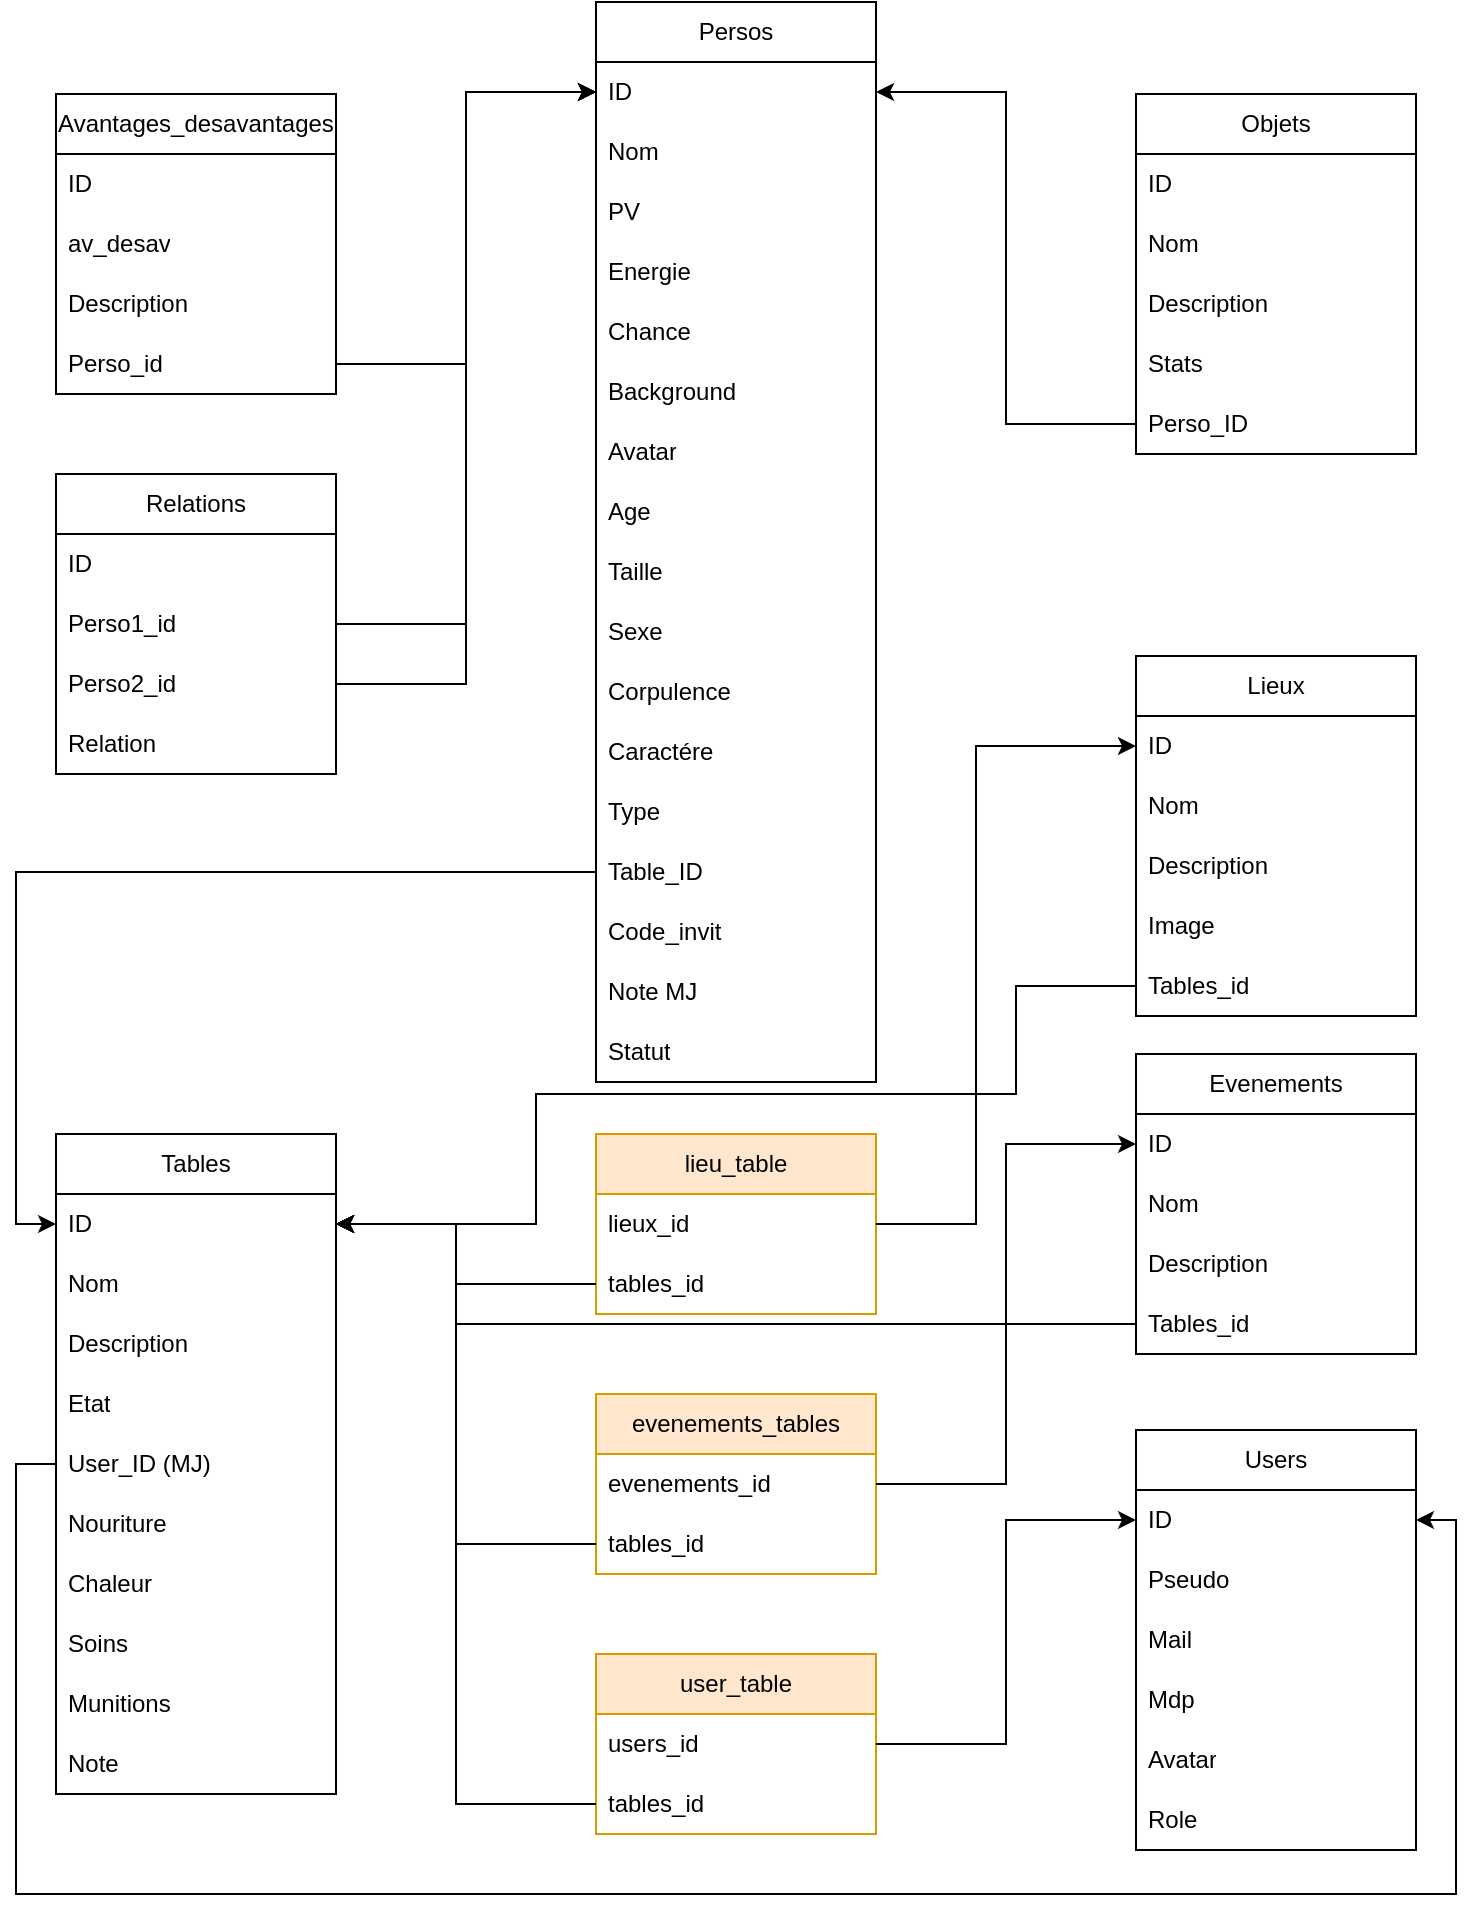 <mxfile version="21.3.3" type="github">
  <diagram name="Page-1" id="NU7h4PEyOXhozIoqkrHS">
    <mxGraphModel dx="1114" dy="576" grid="1" gridSize="10" guides="1" tooltips="1" connect="1" arrows="1" fold="1" page="1" pageScale="1" pageWidth="827" pageHeight="1169" math="0" shadow="0">
      <root>
        <mxCell id="0" />
        <mxCell id="1" parent="0" />
        <mxCell id="Tm3kEhpOj0Sd-seKIoYF-2" value="Persos" style="swimlane;fontStyle=0;childLayout=stackLayout;horizontal=1;startSize=30;horizontalStack=0;resizeParent=1;resizeParentMax=0;resizeLast=0;collapsible=1;marginBottom=0;whiteSpace=wrap;html=1;" parent="1" vertex="1">
          <mxGeometry x="330" y="14" width="140" height="540" as="geometry">
            <mxRectangle x="330" y="100" width="70" height="30" as="alternateBounds" />
          </mxGeometry>
        </mxCell>
        <mxCell id="Tm3kEhpOj0Sd-seKIoYF-3" value="ID" style="text;strokeColor=none;fillColor=none;align=left;verticalAlign=middle;spacingLeft=4;spacingRight=4;overflow=hidden;points=[[0,0.5],[1,0.5]];portConstraint=eastwest;rotatable=0;whiteSpace=wrap;html=1;" parent="Tm3kEhpOj0Sd-seKIoYF-2" vertex="1">
          <mxGeometry y="30" width="140" height="30" as="geometry" />
        </mxCell>
        <mxCell id="Tm3kEhpOj0Sd-seKIoYF-4" value="Nom" style="text;strokeColor=none;fillColor=none;align=left;verticalAlign=middle;spacingLeft=4;spacingRight=4;overflow=hidden;points=[[0,0.5],[1,0.5]];portConstraint=eastwest;rotatable=0;whiteSpace=wrap;html=1;" parent="Tm3kEhpOj0Sd-seKIoYF-2" vertex="1">
          <mxGeometry y="60" width="140" height="30" as="geometry" />
        </mxCell>
        <mxCell id="Tm3kEhpOj0Sd-seKIoYF-5" value="PV" style="text;strokeColor=none;fillColor=none;align=left;verticalAlign=middle;spacingLeft=4;spacingRight=4;overflow=hidden;points=[[0,0.5],[1,0.5]];portConstraint=eastwest;rotatable=0;whiteSpace=wrap;html=1;" parent="Tm3kEhpOj0Sd-seKIoYF-2" vertex="1">
          <mxGeometry y="90" width="140" height="30" as="geometry" />
        </mxCell>
        <mxCell id="Tm3kEhpOj0Sd-seKIoYF-6" value="Energie" style="text;strokeColor=none;fillColor=none;align=left;verticalAlign=middle;spacingLeft=4;spacingRight=4;overflow=hidden;points=[[0,0.5],[1,0.5]];portConstraint=eastwest;rotatable=0;whiteSpace=wrap;html=1;" parent="Tm3kEhpOj0Sd-seKIoYF-2" vertex="1">
          <mxGeometry y="120" width="140" height="30" as="geometry" />
        </mxCell>
        <mxCell id="Tm3kEhpOj0Sd-seKIoYF-7" value="Chance" style="text;strokeColor=none;fillColor=none;align=left;verticalAlign=middle;spacingLeft=4;spacingRight=4;overflow=hidden;points=[[0,0.5],[1,0.5]];portConstraint=eastwest;rotatable=0;whiteSpace=wrap;html=1;" parent="Tm3kEhpOj0Sd-seKIoYF-2" vertex="1">
          <mxGeometry y="150" width="140" height="30" as="geometry" />
        </mxCell>
        <mxCell id="Tm3kEhpOj0Sd-seKIoYF-8" value="Background" style="text;strokeColor=none;fillColor=none;align=left;verticalAlign=middle;spacingLeft=4;spacingRight=4;overflow=hidden;points=[[0,0.5],[1,0.5]];portConstraint=eastwest;rotatable=0;whiteSpace=wrap;html=1;" parent="Tm3kEhpOj0Sd-seKIoYF-2" vertex="1">
          <mxGeometry y="180" width="140" height="30" as="geometry" />
        </mxCell>
        <mxCell id="Tm3kEhpOj0Sd-seKIoYF-9" value="Avatar" style="text;strokeColor=none;fillColor=none;align=left;verticalAlign=middle;spacingLeft=4;spacingRight=4;overflow=hidden;points=[[0,0.5],[1,0.5]];portConstraint=eastwest;rotatable=0;whiteSpace=wrap;html=1;" parent="Tm3kEhpOj0Sd-seKIoYF-2" vertex="1">
          <mxGeometry y="210" width="140" height="30" as="geometry" />
        </mxCell>
        <mxCell id="Tm3kEhpOj0Sd-seKIoYF-10" value="Age" style="text;strokeColor=none;fillColor=none;align=left;verticalAlign=middle;spacingLeft=4;spacingRight=4;overflow=hidden;points=[[0,0.5],[1,0.5]];portConstraint=eastwest;rotatable=0;whiteSpace=wrap;html=1;" parent="Tm3kEhpOj0Sd-seKIoYF-2" vertex="1">
          <mxGeometry y="240" width="140" height="30" as="geometry" />
        </mxCell>
        <mxCell id="Tm3kEhpOj0Sd-seKIoYF-11" value="Taille" style="text;strokeColor=none;fillColor=none;align=left;verticalAlign=middle;spacingLeft=4;spacingRight=4;overflow=hidden;points=[[0,0.5],[1,0.5]];portConstraint=eastwest;rotatable=0;whiteSpace=wrap;html=1;" parent="Tm3kEhpOj0Sd-seKIoYF-2" vertex="1">
          <mxGeometry y="270" width="140" height="30" as="geometry" />
        </mxCell>
        <mxCell id="Tm3kEhpOj0Sd-seKIoYF-12" value="Sexe" style="text;strokeColor=none;fillColor=none;align=left;verticalAlign=middle;spacingLeft=4;spacingRight=4;overflow=hidden;points=[[0,0.5],[1,0.5]];portConstraint=eastwest;rotatable=0;whiteSpace=wrap;html=1;" parent="Tm3kEhpOj0Sd-seKIoYF-2" vertex="1">
          <mxGeometry y="300" width="140" height="30" as="geometry" />
        </mxCell>
        <mxCell id="Tm3kEhpOj0Sd-seKIoYF-13" value="Corpulence" style="text;strokeColor=none;fillColor=none;align=left;verticalAlign=middle;spacingLeft=4;spacingRight=4;overflow=hidden;points=[[0,0.5],[1,0.5]];portConstraint=eastwest;rotatable=0;whiteSpace=wrap;html=1;" parent="Tm3kEhpOj0Sd-seKIoYF-2" vertex="1">
          <mxGeometry y="330" width="140" height="30" as="geometry" />
        </mxCell>
        <mxCell id="Tm3kEhpOj0Sd-seKIoYF-14" value="Caractére" style="text;strokeColor=none;fillColor=none;align=left;verticalAlign=middle;spacingLeft=4;spacingRight=4;overflow=hidden;points=[[0,0.5],[1,0.5]];portConstraint=eastwest;rotatable=0;whiteSpace=wrap;html=1;" parent="Tm3kEhpOj0Sd-seKIoYF-2" vertex="1">
          <mxGeometry y="360" width="140" height="30" as="geometry" />
        </mxCell>
        <mxCell id="Tm3kEhpOj0Sd-seKIoYF-15" value="Type" style="text;strokeColor=none;fillColor=none;align=left;verticalAlign=middle;spacingLeft=4;spacingRight=4;overflow=hidden;points=[[0,0.5],[1,0.5]];portConstraint=eastwest;rotatable=0;whiteSpace=wrap;html=1;" parent="Tm3kEhpOj0Sd-seKIoYF-2" vertex="1">
          <mxGeometry y="390" width="140" height="30" as="geometry" />
        </mxCell>
        <mxCell id="Tm3kEhpOj0Sd-seKIoYF-16" value="Table_ID" style="text;strokeColor=none;fillColor=none;align=left;verticalAlign=middle;spacingLeft=4;spacingRight=4;overflow=hidden;points=[[0,0.5],[1,0.5]];portConstraint=eastwest;rotatable=0;whiteSpace=wrap;html=1;" parent="Tm3kEhpOj0Sd-seKIoYF-2" vertex="1">
          <mxGeometry y="420" width="140" height="30" as="geometry" />
        </mxCell>
        <mxCell id="Tm3kEhpOj0Sd-seKIoYF-17" value="Code_invit" style="text;strokeColor=none;fillColor=none;align=left;verticalAlign=middle;spacingLeft=4;spacingRight=4;overflow=hidden;points=[[0,0.5],[1,0.5]];portConstraint=eastwest;rotatable=0;whiteSpace=wrap;html=1;" parent="Tm3kEhpOj0Sd-seKIoYF-2" vertex="1">
          <mxGeometry y="450" width="140" height="30" as="geometry" />
        </mxCell>
        <mxCell id="XPsmGzxPjXJV_lN4CJlC-1" value="Note MJ" style="text;strokeColor=none;fillColor=none;align=left;verticalAlign=middle;spacingLeft=4;spacingRight=4;overflow=hidden;points=[[0,0.5],[1,0.5]];portConstraint=eastwest;rotatable=0;whiteSpace=wrap;html=1;" vertex="1" parent="Tm3kEhpOj0Sd-seKIoYF-2">
          <mxGeometry y="480" width="140" height="30" as="geometry" />
        </mxCell>
        <mxCell id="XPsmGzxPjXJV_lN4CJlC-2" value="Statut" style="text;strokeColor=none;fillColor=none;align=left;verticalAlign=middle;spacingLeft=4;spacingRight=4;overflow=hidden;points=[[0,0.5],[1,0.5]];portConstraint=eastwest;rotatable=0;whiteSpace=wrap;html=1;" vertex="1" parent="Tm3kEhpOj0Sd-seKIoYF-2">
          <mxGeometry y="510" width="140" height="30" as="geometry" />
        </mxCell>
        <mxCell id="Tm3kEhpOj0Sd-seKIoYF-18" value="Avantages_desavantages" style="swimlane;fontStyle=0;childLayout=stackLayout;horizontal=1;startSize=30;horizontalStack=0;resizeParent=1;resizeParentMax=0;resizeLast=0;collapsible=1;marginBottom=0;whiteSpace=wrap;html=1;" parent="1" vertex="1">
          <mxGeometry x="60" y="60" width="140" height="150" as="geometry" />
        </mxCell>
        <mxCell id="Tm3kEhpOj0Sd-seKIoYF-19" value="ID" style="text;strokeColor=none;fillColor=none;align=left;verticalAlign=middle;spacingLeft=4;spacingRight=4;overflow=hidden;points=[[0,0.5],[1,0.5]];portConstraint=eastwest;rotatable=0;whiteSpace=wrap;html=1;" parent="Tm3kEhpOj0Sd-seKIoYF-18" vertex="1">
          <mxGeometry y="30" width="140" height="30" as="geometry" />
        </mxCell>
        <mxCell id="Tm3kEhpOj0Sd-seKIoYF-20" value="av_desav" style="text;strokeColor=none;fillColor=none;align=left;verticalAlign=middle;spacingLeft=4;spacingRight=4;overflow=hidden;points=[[0,0.5],[1,0.5]];portConstraint=eastwest;rotatable=0;whiteSpace=wrap;html=1;" parent="Tm3kEhpOj0Sd-seKIoYF-18" vertex="1">
          <mxGeometry y="60" width="140" height="30" as="geometry" />
        </mxCell>
        <mxCell id="Tm3kEhpOj0Sd-seKIoYF-21" value="Description" style="text;strokeColor=none;fillColor=none;align=left;verticalAlign=middle;spacingLeft=4;spacingRight=4;overflow=hidden;points=[[0,0.5],[1,0.5]];portConstraint=eastwest;rotatable=0;whiteSpace=wrap;html=1;" parent="Tm3kEhpOj0Sd-seKIoYF-18" vertex="1">
          <mxGeometry y="90" width="140" height="30" as="geometry" />
        </mxCell>
        <mxCell id="Tm3kEhpOj0Sd-seKIoYF-22" value="Perso_id" style="text;strokeColor=none;fillColor=none;align=left;verticalAlign=middle;spacingLeft=4;spacingRight=4;overflow=hidden;points=[[0,0.5],[1,0.5]];portConstraint=eastwest;rotatable=0;whiteSpace=wrap;html=1;" parent="Tm3kEhpOj0Sd-seKIoYF-18" vertex="1">
          <mxGeometry y="120" width="140" height="30" as="geometry" />
        </mxCell>
        <mxCell id="Tm3kEhpOj0Sd-seKIoYF-23" value="Relations" style="swimlane;fontStyle=0;childLayout=stackLayout;horizontal=1;startSize=30;horizontalStack=0;resizeParent=1;resizeParentMax=0;resizeLast=0;collapsible=1;marginBottom=0;whiteSpace=wrap;html=1;" parent="1" vertex="1">
          <mxGeometry x="60" y="250" width="140" height="150" as="geometry">
            <mxRectangle x="60" y="290" width="90" height="30" as="alternateBounds" />
          </mxGeometry>
        </mxCell>
        <mxCell id="Tm3kEhpOj0Sd-seKIoYF-24" value="ID" style="text;strokeColor=none;fillColor=none;align=left;verticalAlign=middle;spacingLeft=4;spacingRight=4;overflow=hidden;points=[[0,0.5],[1,0.5]];portConstraint=eastwest;rotatable=0;whiteSpace=wrap;html=1;" parent="Tm3kEhpOj0Sd-seKIoYF-23" vertex="1">
          <mxGeometry y="30" width="140" height="30" as="geometry" />
        </mxCell>
        <mxCell id="Tm3kEhpOj0Sd-seKIoYF-25" value="Perso1_id" style="text;strokeColor=none;fillColor=none;align=left;verticalAlign=middle;spacingLeft=4;spacingRight=4;overflow=hidden;points=[[0,0.5],[1,0.5]];portConstraint=eastwest;rotatable=0;whiteSpace=wrap;html=1;" parent="Tm3kEhpOj0Sd-seKIoYF-23" vertex="1">
          <mxGeometry y="60" width="140" height="30" as="geometry" />
        </mxCell>
        <mxCell id="Tm3kEhpOj0Sd-seKIoYF-26" value="Perso2_id" style="text;strokeColor=none;fillColor=none;align=left;verticalAlign=middle;spacingLeft=4;spacingRight=4;overflow=hidden;points=[[0,0.5],[1,0.5]];portConstraint=eastwest;rotatable=0;whiteSpace=wrap;html=1;" parent="Tm3kEhpOj0Sd-seKIoYF-23" vertex="1">
          <mxGeometry y="90" width="140" height="30" as="geometry" />
        </mxCell>
        <mxCell id="Tm3kEhpOj0Sd-seKIoYF-27" value="Relation" style="text;strokeColor=none;fillColor=none;align=left;verticalAlign=middle;spacingLeft=4;spacingRight=4;overflow=hidden;points=[[0,0.5],[1,0.5]];portConstraint=eastwest;rotatable=0;whiteSpace=wrap;html=1;" parent="Tm3kEhpOj0Sd-seKIoYF-23" vertex="1">
          <mxGeometry y="120" width="140" height="30" as="geometry" />
        </mxCell>
        <mxCell id="Tm3kEhpOj0Sd-seKIoYF-28" value="Tables" style="swimlane;fontStyle=0;childLayout=stackLayout;horizontal=1;startSize=30;horizontalStack=0;resizeParent=1;resizeParentMax=0;resizeLast=0;collapsible=1;marginBottom=0;whiteSpace=wrap;html=1;" parent="1" vertex="1">
          <mxGeometry x="60" y="580" width="140" height="330" as="geometry" />
        </mxCell>
        <mxCell id="Tm3kEhpOj0Sd-seKIoYF-29" value="ID" style="text;strokeColor=none;fillColor=none;align=left;verticalAlign=middle;spacingLeft=4;spacingRight=4;overflow=hidden;points=[[0,0.5],[1,0.5]];portConstraint=eastwest;rotatable=0;whiteSpace=wrap;html=1;" parent="Tm3kEhpOj0Sd-seKIoYF-28" vertex="1">
          <mxGeometry y="30" width="140" height="30" as="geometry" />
        </mxCell>
        <mxCell id="Tm3kEhpOj0Sd-seKIoYF-30" value="Nom" style="text;strokeColor=none;fillColor=none;align=left;verticalAlign=middle;spacingLeft=4;spacingRight=4;overflow=hidden;points=[[0,0.5],[1,0.5]];portConstraint=eastwest;rotatable=0;whiteSpace=wrap;html=1;" parent="Tm3kEhpOj0Sd-seKIoYF-28" vertex="1">
          <mxGeometry y="60" width="140" height="30" as="geometry" />
        </mxCell>
        <mxCell id="Tm3kEhpOj0Sd-seKIoYF-31" value="Description" style="text;strokeColor=none;fillColor=none;align=left;verticalAlign=middle;spacingLeft=4;spacingRight=4;overflow=hidden;points=[[0,0.5],[1,0.5]];portConstraint=eastwest;rotatable=0;whiteSpace=wrap;html=1;" parent="Tm3kEhpOj0Sd-seKIoYF-28" vertex="1">
          <mxGeometry y="90" width="140" height="30" as="geometry" />
        </mxCell>
        <mxCell id="Tm3kEhpOj0Sd-seKIoYF-32" value="Etat" style="text;strokeColor=none;fillColor=none;align=left;verticalAlign=middle;spacingLeft=4;spacingRight=4;overflow=hidden;points=[[0,0.5],[1,0.5]];portConstraint=eastwest;rotatable=0;whiteSpace=wrap;html=1;" parent="Tm3kEhpOj0Sd-seKIoYF-28" vertex="1">
          <mxGeometry y="120" width="140" height="30" as="geometry" />
        </mxCell>
        <mxCell id="Tm3kEhpOj0Sd-seKIoYF-33" value="User_ID (MJ)" style="text;strokeColor=none;fillColor=none;align=left;verticalAlign=middle;spacingLeft=4;spacingRight=4;overflow=hidden;points=[[0,0.5],[1,0.5]];portConstraint=eastwest;rotatable=0;whiteSpace=wrap;html=1;" parent="Tm3kEhpOj0Sd-seKIoYF-28" vertex="1">
          <mxGeometry y="150" width="140" height="30" as="geometry" />
        </mxCell>
        <mxCell id="Tm3kEhpOj0Sd-seKIoYF-34" value="Nouriture" style="text;strokeColor=none;fillColor=none;align=left;verticalAlign=middle;spacingLeft=4;spacingRight=4;overflow=hidden;points=[[0,0.5],[1,0.5]];portConstraint=eastwest;rotatable=0;whiteSpace=wrap;html=1;" parent="Tm3kEhpOj0Sd-seKIoYF-28" vertex="1">
          <mxGeometry y="180" width="140" height="30" as="geometry" />
        </mxCell>
        <mxCell id="Tm3kEhpOj0Sd-seKIoYF-35" value="Chaleur" style="text;strokeColor=none;fillColor=none;align=left;verticalAlign=middle;spacingLeft=4;spacingRight=4;overflow=hidden;points=[[0,0.5],[1,0.5]];portConstraint=eastwest;rotatable=0;whiteSpace=wrap;html=1;" parent="Tm3kEhpOj0Sd-seKIoYF-28" vertex="1">
          <mxGeometry y="210" width="140" height="30" as="geometry" />
        </mxCell>
        <mxCell id="Tm3kEhpOj0Sd-seKIoYF-36" value="Soins" style="text;strokeColor=none;fillColor=none;align=left;verticalAlign=middle;spacingLeft=4;spacingRight=4;overflow=hidden;points=[[0,0.5],[1,0.5]];portConstraint=eastwest;rotatable=0;whiteSpace=wrap;html=1;" parent="Tm3kEhpOj0Sd-seKIoYF-28" vertex="1">
          <mxGeometry y="240" width="140" height="30" as="geometry" />
        </mxCell>
        <mxCell id="Tm3kEhpOj0Sd-seKIoYF-37" value="Munitions" style="text;strokeColor=none;fillColor=none;align=left;verticalAlign=middle;spacingLeft=4;spacingRight=4;overflow=hidden;points=[[0,0.5],[1,0.5]];portConstraint=eastwest;rotatable=0;whiteSpace=wrap;html=1;" parent="Tm3kEhpOj0Sd-seKIoYF-28" vertex="1">
          <mxGeometry y="270" width="140" height="30" as="geometry" />
        </mxCell>
        <mxCell id="Tm3kEhpOj0Sd-seKIoYF-38" value="Note" style="text;strokeColor=none;fillColor=none;align=left;verticalAlign=middle;spacingLeft=4;spacingRight=4;overflow=hidden;points=[[0,0.5],[1,0.5]];portConstraint=eastwest;rotatable=0;whiteSpace=wrap;html=1;" parent="Tm3kEhpOj0Sd-seKIoYF-28" vertex="1">
          <mxGeometry y="300" width="140" height="30" as="geometry" />
        </mxCell>
        <mxCell id="Tm3kEhpOj0Sd-seKIoYF-39" value="Objets" style="swimlane;fontStyle=0;childLayout=stackLayout;horizontal=1;startSize=30;horizontalStack=0;resizeParent=1;resizeParentMax=0;resizeLast=0;collapsible=1;marginBottom=0;whiteSpace=wrap;html=1;" parent="1" vertex="1">
          <mxGeometry x="600" y="60" width="140" height="180" as="geometry" />
        </mxCell>
        <mxCell id="Tm3kEhpOj0Sd-seKIoYF-40" value="ID" style="text;strokeColor=none;fillColor=none;align=left;verticalAlign=middle;spacingLeft=4;spacingRight=4;overflow=hidden;points=[[0,0.5],[1,0.5]];portConstraint=eastwest;rotatable=0;whiteSpace=wrap;html=1;" parent="Tm3kEhpOj0Sd-seKIoYF-39" vertex="1">
          <mxGeometry y="30" width="140" height="30" as="geometry" />
        </mxCell>
        <mxCell id="Tm3kEhpOj0Sd-seKIoYF-41" value="Nom" style="text;strokeColor=none;fillColor=none;align=left;verticalAlign=middle;spacingLeft=4;spacingRight=4;overflow=hidden;points=[[0,0.5],[1,0.5]];portConstraint=eastwest;rotatable=0;whiteSpace=wrap;html=1;" parent="Tm3kEhpOj0Sd-seKIoYF-39" vertex="1">
          <mxGeometry y="60" width="140" height="30" as="geometry" />
        </mxCell>
        <mxCell id="Tm3kEhpOj0Sd-seKIoYF-42" value="Description" style="text;strokeColor=none;fillColor=none;align=left;verticalAlign=middle;spacingLeft=4;spacingRight=4;overflow=hidden;points=[[0,0.5],[1,0.5]];portConstraint=eastwest;rotatable=0;whiteSpace=wrap;html=1;" parent="Tm3kEhpOj0Sd-seKIoYF-39" vertex="1">
          <mxGeometry y="90" width="140" height="30" as="geometry" />
        </mxCell>
        <mxCell id="Tm3kEhpOj0Sd-seKIoYF-43" value="Stats" style="text;strokeColor=none;fillColor=none;align=left;verticalAlign=middle;spacingLeft=4;spacingRight=4;overflow=hidden;points=[[0,0.5],[1,0.5]];portConstraint=eastwest;rotatable=0;whiteSpace=wrap;html=1;" parent="Tm3kEhpOj0Sd-seKIoYF-39" vertex="1">
          <mxGeometry y="120" width="140" height="30" as="geometry" />
        </mxCell>
        <mxCell id="Tm3kEhpOj0Sd-seKIoYF-44" value="Perso_ID" style="text;strokeColor=none;fillColor=none;align=left;verticalAlign=middle;spacingLeft=4;spacingRight=4;overflow=hidden;points=[[0,0.5],[1,0.5]];portConstraint=eastwest;rotatable=0;whiteSpace=wrap;html=1;" parent="Tm3kEhpOj0Sd-seKIoYF-39" vertex="1">
          <mxGeometry y="150" width="140" height="30" as="geometry" />
        </mxCell>
        <mxCell id="Tm3kEhpOj0Sd-seKIoYF-45" value="lieu_table" style="swimlane;fontStyle=0;childLayout=stackLayout;horizontal=1;startSize=30;horizontalStack=0;resizeParent=1;resizeParentMax=0;resizeLast=0;collapsible=1;marginBottom=0;whiteSpace=wrap;html=1;fillColor=#ffe6cc;strokeColor=#d79b00;" parent="1" vertex="1">
          <mxGeometry x="330" y="580" width="140" height="90" as="geometry" />
        </mxCell>
        <mxCell id="Tm3kEhpOj0Sd-seKIoYF-46" value="lieux_id" style="text;strokeColor=none;fillColor=none;align=left;verticalAlign=middle;spacingLeft=4;spacingRight=4;overflow=hidden;points=[[0,0.5],[1,0.5]];portConstraint=eastwest;rotatable=0;whiteSpace=wrap;html=1;" parent="Tm3kEhpOj0Sd-seKIoYF-45" vertex="1">
          <mxGeometry y="30" width="140" height="30" as="geometry" />
        </mxCell>
        <mxCell id="Tm3kEhpOj0Sd-seKIoYF-47" value="tables_id" style="text;strokeColor=none;fillColor=none;align=left;verticalAlign=middle;spacingLeft=4;spacingRight=4;overflow=hidden;points=[[0,0.5],[1,0.5]];portConstraint=eastwest;rotatable=0;whiteSpace=wrap;html=1;" parent="Tm3kEhpOj0Sd-seKIoYF-45" vertex="1">
          <mxGeometry y="60" width="140" height="30" as="geometry" />
        </mxCell>
        <mxCell id="Tm3kEhpOj0Sd-seKIoYF-48" value="evenements_tables" style="swimlane;fontStyle=0;childLayout=stackLayout;horizontal=1;startSize=30;horizontalStack=0;resizeParent=1;resizeParentMax=0;resizeLast=0;collapsible=1;marginBottom=0;whiteSpace=wrap;html=1;fillColor=#ffe6cc;strokeColor=#d79b00;" parent="1" vertex="1">
          <mxGeometry x="330" y="710" width="140" height="90" as="geometry" />
        </mxCell>
        <mxCell id="Tm3kEhpOj0Sd-seKIoYF-49" value="evenements_id" style="text;strokeColor=none;fillColor=none;align=left;verticalAlign=middle;spacingLeft=4;spacingRight=4;overflow=hidden;points=[[0,0.5],[1,0.5]];portConstraint=eastwest;rotatable=0;whiteSpace=wrap;html=1;" parent="Tm3kEhpOj0Sd-seKIoYF-48" vertex="1">
          <mxGeometry y="30" width="140" height="30" as="geometry" />
        </mxCell>
        <mxCell id="Tm3kEhpOj0Sd-seKIoYF-50" value="tables_id" style="text;strokeColor=none;fillColor=none;align=left;verticalAlign=middle;spacingLeft=4;spacingRight=4;overflow=hidden;points=[[0,0.5],[1,0.5]];portConstraint=eastwest;rotatable=0;whiteSpace=wrap;html=1;" parent="Tm3kEhpOj0Sd-seKIoYF-48" vertex="1">
          <mxGeometry y="60" width="140" height="30" as="geometry" />
        </mxCell>
        <mxCell id="Tm3kEhpOj0Sd-seKIoYF-51" value="Lieux" style="swimlane;fontStyle=0;childLayout=stackLayout;horizontal=1;startSize=30;horizontalStack=0;resizeParent=1;resizeParentMax=0;resizeLast=0;collapsible=1;marginBottom=0;whiteSpace=wrap;html=1;" parent="1" vertex="1">
          <mxGeometry x="600" y="341" width="140" height="180" as="geometry" />
        </mxCell>
        <mxCell id="Tm3kEhpOj0Sd-seKIoYF-52" value="ID" style="text;strokeColor=none;fillColor=none;align=left;verticalAlign=middle;spacingLeft=4;spacingRight=4;overflow=hidden;points=[[0,0.5],[1,0.5]];portConstraint=eastwest;rotatable=0;whiteSpace=wrap;html=1;" parent="Tm3kEhpOj0Sd-seKIoYF-51" vertex="1">
          <mxGeometry y="30" width="140" height="30" as="geometry" />
        </mxCell>
        <mxCell id="Tm3kEhpOj0Sd-seKIoYF-53" value="Nom" style="text;strokeColor=none;fillColor=none;align=left;verticalAlign=middle;spacingLeft=4;spacingRight=4;overflow=hidden;points=[[0,0.5],[1,0.5]];portConstraint=eastwest;rotatable=0;whiteSpace=wrap;html=1;" parent="Tm3kEhpOj0Sd-seKIoYF-51" vertex="1">
          <mxGeometry y="60" width="140" height="30" as="geometry" />
        </mxCell>
        <mxCell id="Tm3kEhpOj0Sd-seKIoYF-54" value="Description" style="text;strokeColor=none;fillColor=none;align=left;verticalAlign=middle;spacingLeft=4;spacingRight=4;overflow=hidden;points=[[0,0.5],[1,0.5]];portConstraint=eastwest;rotatable=0;whiteSpace=wrap;html=1;" parent="Tm3kEhpOj0Sd-seKIoYF-51" vertex="1">
          <mxGeometry y="90" width="140" height="30" as="geometry" />
        </mxCell>
        <mxCell id="Tm3kEhpOj0Sd-seKIoYF-55" value="Image" style="text;strokeColor=none;fillColor=none;align=left;verticalAlign=middle;spacingLeft=4;spacingRight=4;overflow=hidden;points=[[0,0.5],[1,0.5]];portConstraint=eastwest;rotatable=0;whiteSpace=wrap;html=1;" parent="Tm3kEhpOj0Sd-seKIoYF-51" vertex="1">
          <mxGeometry y="120" width="140" height="30" as="geometry" />
        </mxCell>
        <mxCell id="Tm3kEhpOj0Sd-seKIoYF-56" value="Tables_id" style="text;strokeColor=none;fillColor=none;align=left;verticalAlign=middle;spacingLeft=4;spacingRight=4;overflow=hidden;points=[[0,0.5],[1,0.5]];portConstraint=eastwest;rotatable=0;whiteSpace=wrap;html=1;" parent="Tm3kEhpOj0Sd-seKIoYF-51" vertex="1">
          <mxGeometry y="150" width="140" height="30" as="geometry" />
        </mxCell>
        <mxCell id="Tm3kEhpOj0Sd-seKIoYF-57" value="Evenements" style="swimlane;fontStyle=0;childLayout=stackLayout;horizontal=1;startSize=30;horizontalStack=0;resizeParent=1;resizeParentMax=0;resizeLast=0;collapsible=1;marginBottom=0;whiteSpace=wrap;html=1;" parent="1" vertex="1">
          <mxGeometry x="600" y="540" width="140" height="150" as="geometry" />
        </mxCell>
        <mxCell id="Tm3kEhpOj0Sd-seKIoYF-58" value="ID" style="text;strokeColor=none;fillColor=none;align=left;verticalAlign=middle;spacingLeft=4;spacingRight=4;overflow=hidden;points=[[0,0.5],[1,0.5]];portConstraint=eastwest;rotatable=0;whiteSpace=wrap;html=1;" parent="Tm3kEhpOj0Sd-seKIoYF-57" vertex="1">
          <mxGeometry y="30" width="140" height="30" as="geometry" />
        </mxCell>
        <mxCell id="Tm3kEhpOj0Sd-seKIoYF-59" value="Nom" style="text;strokeColor=none;fillColor=none;align=left;verticalAlign=middle;spacingLeft=4;spacingRight=4;overflow=hidden;points=[[0,0.5],[1,0.5]];portConstraint=eastwest;rotatable=0;whiteSpace=wrap;html=1;" parent="Tm3kEhpOj0Sd-seKIoYF-57" vertex="1">
          <mxGeometry y="60" width="140" height="30" as="geometry" />
        </mxCell>
        <mxCell id="Tm3kEhpOj0Sd-seKIoYF-60" value="Description" style="text;strokeColor=none;fillColor=none;align=left;verticalAlign=middle;spacingLeft=4;spacingRight=4;overflow=hidden;points=[[0,0.5],[1,0.5]];portConstraint=eastwest;rotatable=0;whiteSpace=wrap;html=1;" parent="Tm3kEhpOj0Sd-seKIoYF-57" vertex="1">
          <mxGeometry y="90" width="140" height="30" as="geometry" />
        </mxCell>
        <mxCell id="Tm3kEhpOj0Sd-seKIoYF-61" value="Tables_id" style="text;strokeColor=none;fillColor=none;align=left;verticalAlign=middle;spacingLeft=4;spacingRight=4;overflow=hidden;points=[[0,0.5],[1,0.5]];portConstraint=eastwest;rotatable=0;whiteSpace=wrap;html=1;" parent="Tm3kEhpOj0Sd-seKIoYF-57" vertex="1">
          <mxGeometry y="120" width="140" height="30" as="geometry" />
        </mxCell>
        <mxCell id="Tm3kEhpOj0Sd-seKIoYF-62" value="user_table" style="swimlane;fontStyle=0;childLayout=stackLayout;horizontal=1;startSize=30;horizontalStack=0;resizeParent=1;resizeParentMax=0;resizeLast=0;collapsible=1;marginBottom=0;whiteSpace=wrap;html=1;fillColor=#ffe6cc;strokeColor=#d79b00;" parent="1" vertex="1">
          <mxGeometry x="330" y="840" width="140" height="90" as="geometry" />
        </mxCell>
        <mxCell id="Tm3kEhpOj0Sd-seKIoYF-63" value="users_id" style="text;strokeColor=none;fillColor=none;align=left;verticalAlign=middle;spacingLeft=4;spacingRight=4;overflow=hidden;points=[[0,0.5],[1,0.5]];portConstraint=eastwest;rotatable=0;whiteSpace=wrap;html=1;" parent="Tm3kEhpOj0Sd-seKIoYF-62" vertex="1">
          <mxGeometry y="30" width="140" height="30" as="geometry" />
        </mxCell>
        <mxCell id="Tm3kEhpOj0Sd-seKIoYF-64" value="tables_id" style="text;strokeColor=none;fillColor=none;align=left;verticalAlign=middle;spacingLeft=4;spacingRight=4;overflow=hidden;points=[[0,0.5],[1,0.5]];portConstraint=eastwest;rotatable=0;whiteSpace=wrap;html=1;" parent="Tm3kEhpOj0Sd-seKIoYF-62" vertex="1">
          <mxGeometry y="60" width="140" height="30" as="geometry" />
        </mxCell>
        <mxCell id="Tm3kEhpOj0Sd-seKIoYF-65" value="Users" style="swimlane;fontStyle=0;childLayout=stackLayout;horizontal=1;startSize=30;horizontalStack=0;resizeParent=1;resizeParentMax=0;resizeLast=0;collapsible=1;marginBottom=0;whiteSpace=wrap;html=1;" parent="1" vertex="1">
          <mxGeometry x="600" y="728" width="140" height="210" as="geometry" />
        </mxCell>
        <mxCell id="Tm3kEhpOj0Sd-seKIoYF-66" value="ID" style="text;strokeColor=none;fillColor=none;align=left;verticalAlign=middle;spacingLeft=4;spacingRight=4;overflow=hidden;points=[[0,0.5],[1,0.5]];portConstraint=eastwest;rotatable=0;whiteSpace=wrap;html=1;" parent="Tm3kEhpOj0Sd-seKIoYF-65" vertex="1">
          <mxGeometry y="30" width="140" height="30" as="geometry" />
        </mxCell>
        <mxCell id="Tm3kEhpOj0Sd-seKIoYF-67" value="Pseudo" style="text;strokeColor=none;fillColor=none;align=left;verticalAlign=middle;spacingLeft=4;spacingRight=4;overflow=hidden;points=[[0,0.5],[1,0.5]];portConstraint=eastwest;rotatable=0;whiteSpace=wrap;html=1;" parent="Tm3kEhpOj0Sd-seKIoYF-65" vertex="1">
          <mxGeometry y="60" width="140" height="30" as="geometry" />
        </mxCell>
        <mxCell id="Tm3kEhpOj0Sd-seKIoYF-68" value="Mail" style="text;strokeColor=none;fillColor=none;align=left;verticalAlign=middle;spacingLeft=4;spacingRight=4;overflow=hidden;points=[[0,0.5],[1,0.5]];portConstraint=eastwest;rotatable=0;whiteSpace=wrap;html=1;" parent="Tm3kEhpOj0Sd-seKIoYF-65" vertex="1">
          <mxGeometry y="90" width="140" height="30" as="geometry" />
        </mxCell>
        <mxCell id="Tm3kEhpOj0Sd-seKIoYF-69" value="Mdp" style="text;strokeColor=none;fillColor=none;align=left;verticalAlign=middle;spacingLeft=4;spacingRight=4;overflow=hidden;points=[[0,0.5],[1,0.5]];portConstraint=eastwest;rotatable=0;whiteSpace=wrap;html=1;" parent="Tm3kEhpOj0Sd-seKIoYF-65" vertex="1">
          <mxGeometry y="120" width="140" height="30" as="geometry" />
        </mxCell>
        <mxCell id="Tm3kEhpOj0Sd-seKIoYF-70" value="Avatar" style="text;strokeColor=none;fillColor=none;align=left;verticalAlign=middle;spacingLeft=4;spacingRight=4;overflow=hidden;points=[[0,0.5],[1,0.5]];portConstraint=eastwest;rotatable=0;whiteSpace=wrap;html=1;" parent="Tm3kEhpOj0Sd-seKIoYF-65" vertex="1">
          <mxGeometry y="150" width="140" height="30" as="geometry" />
        </mxCell>
        <mxCell id="Tm3kEhpOj0Sd-seKIoYF-71" value="Role" style="text;strokeColor=none;fillColor=none;align=left;verticalAlign=middle;spacingLeft=4;spacingRight=4;overflow=hidden;points=[[0,0.5],[1,0.5]];portConstraint=eastwest;rotatable=0;whiteSpace=wrap;html=1;" parent="Tm3kEhpOj0Sd-seKIoYF-65" vertex="1">
          <mxGeometry y="180" width="140" height="30" as="geometry" />
        </mxCell>
        <mxCell id="Tm3kEhpOj0Sd-seKIoYF-72" style="edgeStyle=orthogonalEdgeStyle;rounded=0;orthogonalLoop=1;jettySize=auto;html=1;exitX=1;exitY=0.5;exitDx=0;exitDy=0;entryX=0;entryY=0.5;entryDx=0;entryDy=0;" parent="1" source="Tm3kEhpOj0Sd-seKIoYF-25" target="Tm3kEhpOj0Sd-seKIoYF-3" edge="1">
          <mxGeometry relative="1" as="geometry" />
        </mxCell>
        <mxCell id="Tm3kEhpOj0Sd-seKIoYF-73" style="edgeStyle=orthogonalEdgeStyle;rounded=0;orthogonalLoop=1;jettySize=auto;html=1;exitX=1;exitY=0.5;exitDx=0;exitDy=0;entryX=0;entryY=0.5;entryDx=0;entryDy=0;" parent="1" source="Tm3kEhpOj0Sd-seKIoYF-26" target="Tm3kEhpOj0Sd-seKIoYF-3" edge="1">
          <mxGeometry relative="1" as="geometry" />
        </mxCell>
        <mxCell id="Tm3kEhpOj0Sd-seKIoYF-74" style="edgeStyle=orthogonalEdgeStyle;rounded=0;orthogonalLoop=1;jettySize=auto;html=1;exitX=1;exitY=0.5;exitDx=0;exitDy=0;entryX=0;entryY=0.5;entryDx=0;entryDy=0;" parent="1" source="Tm3kEhpOj0Sd-seKIoYF-22" target="Tm3kEhpOj0Sd-seKIoYF-3" edge="1">
          <mxGeometry relative="1" as="geometry" />
        </mxCell>
        <mxCell id="Tm3kEhpOj0Sd-seKIoYF-75" style="edgeStyle=orthogonalEdgeStyle;rounded=0;orthogonalLoop=1;jettySize=auto;html=1;exitX=0;exitY=0.5;exitDx=0;exitDy=0;entryX=1;entryY=0.5;entryDx=0;entryDy=0;" parent="1" source="Tm3kEhpOj0Sd-seKIoYF-44" target="Tm3kEhpOj0Sd-seKIoYF-3" edge="1">
          <mxGeometry relative="1" as="geometry" />
        </mxCell>
        <mxCell id="Tm3kEhpOj0Sd-seKIoYF-76" style="edgeStyle=orthogonalEdgeStyle;rounded=0;orthogonalLoop=1;jettySize=auto;html=1;exitX=0;exitY=0.5;exitDx=0;exitDy=0;entryX=0;entryY=0.5;entryDx=0;entryDy=0;" parent="1" source="Tm3kEhpOj0Sd-seKIoYF-16" target="Tm3kEhpOj0Sd-seKIoYF-29" edge="1">
          <mxGeometry relative="1" as="geometry" />
        </mxCell>
        <mxCell id="Tm3kEhpOj0Sd-seKIoYF-77" style="edgeStyle=orthogonalEdgeStyle;rounded=0;orthogonalLoop=1;jettySize=auto;html=1;exitX=0;exitY=0.5;exitDx=0;exitDy=0;entryX=1;entryY=0.5;entryDx=0;entryDy=0;" parent="1" source="Tm3kEhpOj0Sd-seKIoYF-47" target="Tm3kEhpOj0Sd-seKIoYF-29" edge="1">
          <mxGeometry relative="1" as="geometry">
            <Array as="points">
              <mxPoint x="260" y="655" />
              <mxPoint x="260" y="625" />
            </Array>
          </mxGeometry>
        </mxCell>
        <mxCell id="Tm3kEhpOj0Sd-seKIoYF-78" style="edgeStyle=orthogonalEdgeStyle;rounded=0;orthogonalLoop=1;jettySize=auto;html=1;exitX=0;exitY=0.5;exitDx=0;exitDy=0;entryX=1;entryY=0.5;entryDx=0;entryDy=0;" parent="1" source="Tm3kEhpOj0Sd-seKIoYF-50" target="Tm3kEhpOj0Sd-seKIoYF-29" edge="1">
          <mxGeometry relative="1" as="geometry">
            <Array as="points">
              <mxPoint x="260" y="785" />
              <mxPoint x="260" y="625" />
            </Array>
          </mxGeometry>
        </mxCell>
        <mxCell id="Tm3kEhpOj0Sd-seKIoYF-79" style="edgeStyle=orthogonalEdgeStyle;rounded=0;orthogonalLoop=1;jettySize=auto;html=1;exitX=0;exitY=0.5;exitDx=0;exitDy=0;entryX=1;entryY=0.5;entryDx=0;entryDy=0;" parent="1" source="Tm3kEhpOj0Sd-seKIoYF-64" target="Tm3kEhpOj0Sd-seKIoYF-29" edge="1">
          <mxGeometry relative="1" as="geometry">
            <Array as="points">
              <mxPoint x="260" y="915" />
              <mxPoint x="260" y="625" />
            </Array>
          </mxGeometry>
        </mxCell>
        <mxCell id="Tm3kEhpOj0Sd-seKIoYF-80" style="edgeStyle=orthogonalEdgeStyle;rounded=0;orthogonalLoop=1;jettySize=auto;html=1;exitX=1;exitY=0.5;exitDx=0;exitDy=0;entryX=0;entryY=0.5;entryDx=0;entryDy=0;" parent="1" source="Tm3kEhpOj0Sd-seKIoYF-63" target="Tm3kEhpOj0Sd-seKIoYF-66" edge="1">
          <mxGeometry relative="1" as="geometry" />
        </mxCell>
        <mxCell id="Tm3kEhpOj0Sd-seKIoYF-81" style="edgeStyle=orthogonalEdgeStyle;rounded=0;orthogonalLoop=1;jettySize=auto;html=1;exitX=1;exitY=0.5;exitDx=0;exitDy=0;entryX=0;entryY=0.5;entryDx=0;entryDy=0;" parent="1" source="Tm3kEhpOj0Sd-seKIoYF-49" target="Tm3kEhpOj0Sd-seKIoYF-58" edge="1">
          <mxGeometry relative="1" as="geometry" />
        </mxCell>
        <mxCell id="Tm3kEhpOj0Sd-seKIoYF-82" style="edgeStyle=orthogonalEdgeStyle;rounded=0;orthogonalLoop=1;jettySize=auto;html=1;exitX=1;exitY=0.5;exitDx=0;exitDy=0;entryX=0;entryY=0.5;entryDx=0;entryDy=0;" parent="1" source="Tm3kEhpOj0Sd-seKIoYF-46" target="Tm3kEhpOj0Sd-seKIoYF-52" edge="1">
          <mxGeometry relative="1" as="geometry">
            <Array as="points">
              <mxPoint x="520" y="625" />
              <mxPoint x="520" y="386" />
            </Array>
          </mxGeometry>
        </mxCell>
        <mxCell id="Tm3kEhpOj0Sd-seKIoYF-83" style="edgeStyle=orthogonalEdgeStyle;rounded=0;orthogonalLoop=1;jettySize=auto;html=1;exitX=0;exitY=0.5;exitDx=0;exitDy=0;entryX=1;entryY=0.5;entryDx=0;entryDy=0;" parent="1" source="Tm3kEhpOj0Sd-seKIoYF-33" target="Tm3kEhpOj0Sd-seKIoYF-66" edge="1">
          <mxGeometry relative="1" as="geometry">
            <Array as="points">
              <mxPoint x="40" y="745" />
              <mxPoint x="40" y="960" />
              <mxPoint x="760" y="960" />
              <mxPoint x="760" y="773" />
            </Array>
          </mxGeometry>
        </mxCell>
        <mxCell id="Tm3kEhpOj0Sd-seKIoYF-84" style="edgeStyle=orthogonalEdgeStyle;rounded=0;orthogonalLoop=1;jettySize=auto;html=1;exitX=0;exitY=0.5;exitDx=0;exitDy=0;entryX=1;entryY=0.5;entryDx=0;entryDy=0;" parent="1" source="Tm3kEhpOj0Sd-seKIoYF-56" target="Tm3kEhpOj0Sd-seKIoYF-29" edge="1">
          <mxGeometry relative="1" as="geometry">
            <Array as="points">
              <mxPoint x="540" y="506" />
              <mxPoint x="540" y="560" />
              <mxPoint x="300" y="560" />
              <mxPoint x="300" y="625" />
            </Array>
          </mxGeometry>
        </mxCell>
        <mxCell id="Tm3kEhpOj0Sd-seKIoYF-85" style="edgeStyle=orthogonalEdgeStyle;rounded=0;orthogonalLoop=1;jettySize=auto;html=1;exitX=0;exitY=0.5;exitDx=0;exitDy=0;entryX=1;entryY=0.5;entryDx=0;entryDy=0;" parent="1" source="Tm3kEhpOj0Sd-seKIoYF-61" target="Tm3kEhpOj0Sd-seKIoYF-29" edge="1">
          <mxGeometry relative="1" as="geometry">
            <Array as="points">
              <mxPoint x="260" y="675" />
              <mxPoint x="260" y="625" />
            </Array>
          </mxGeometry>
        </mxCell>
      </root>
    </mxGraphModel>
  </diagram>
</mxfile>
